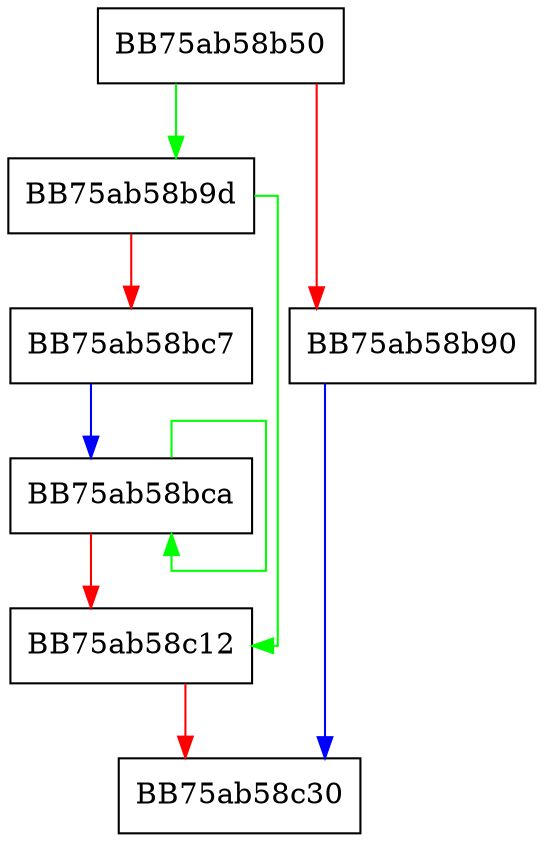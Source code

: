 digraph statGet {
  node [shape="box"];
  graph [splines=ortho];
  BB75ab58b50 -> BB75ab58b9d [color="green"];
  BB75ab58b50 -> BB75ab58b90 [color="red"];
  BB75ab58b90 -> BB75ab58c30 [color="blue"];
  BB75ab58b9d -> BB75ab58c12 [color="green"];
  BB75ab58b9d -> BB75ab58bc7 [color="red"];
  BB75ab58bc7 -> BB75ab58bca [color="blue"];
  BB75ab58bca -> BB75ab58bca [color="green"];
  BB75ab58bca -> BB75ab58c12 [color="red"];
  BB75ab58c12 -> BB75ab58c30 [color="red"];
}